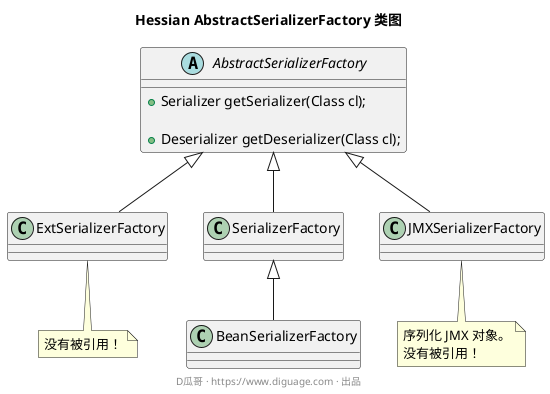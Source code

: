 @startuml
title **Hessian AbstractSerializerFactory 类图**

abstract class AbstractSerializerFactory {
  + Serializer getSerializer(Class cl);

  + Deserializer getDeserializer(Class cl);
}

class ExtSerializerFactory extends AbstractSerializerFactory

note bottom of ExtSerializerFactory : 没有被引用！

class SerializerFactory extends AbstractSerializerFactory

class BeanSerializerFactory extends SerializerFactory

class JMXSerializerFactory extends AbstractSerializerFactory

note bottom of JMXSerializerFactory : 序列化 JMX 对象。\n没有被引用！

footer D瓜哥 · https://www.diguage.com · 出品
@enduml